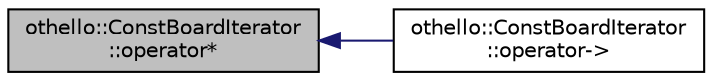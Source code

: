 digraph "othello::ConstBoardIterator::operator*"
{
  edge [fontname="Helvetica",fontsize="10",labelfontname="Helvetica",labelfontsize="10"];
  node [fontname="Helvetica",fontsize="10",shape=record];
  rankdir="LR";
  Node1 [label="othello::ConstBoardIterator\l::operator*",height=0.2,width=0.4,color="black", fillcolor="grey75", style="filled", fontcolor="black"];
  Node1 -> Node2 [dir="back",color="midnightblue",fontsize="10",style="solid",fontname="Helvetica"];
  Node2 [label="othello::ConstBoardIterator\l::operator-\>",height=0.2,width=0.4,color="black", fillcolor="white", style="filled",URL="$d9/d33/classothello_1_1_const_board_iterator.html#a78d8bef2509135d76e7b1dbd36a62b4d"];
}
